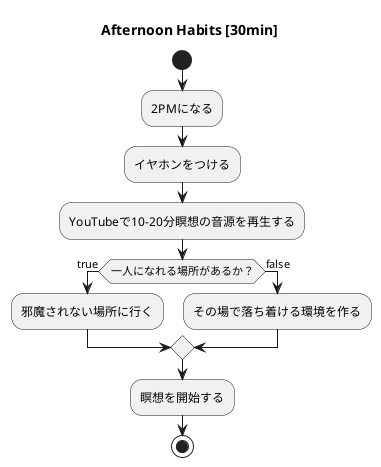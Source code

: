 @startuml
title Afternoon Habits [30min]
start
:2PMになる;
:イヤホンをつける;
:YouTubeで10-20分瞑想の音源を再生する;
if (一人になれる場所があるか？) then (true)
    :邪魔されない場所に行く;
else (false)
    :その場で落ち着ける環境を作る;
endif
:瞑想を開始する;
stop
@enduml